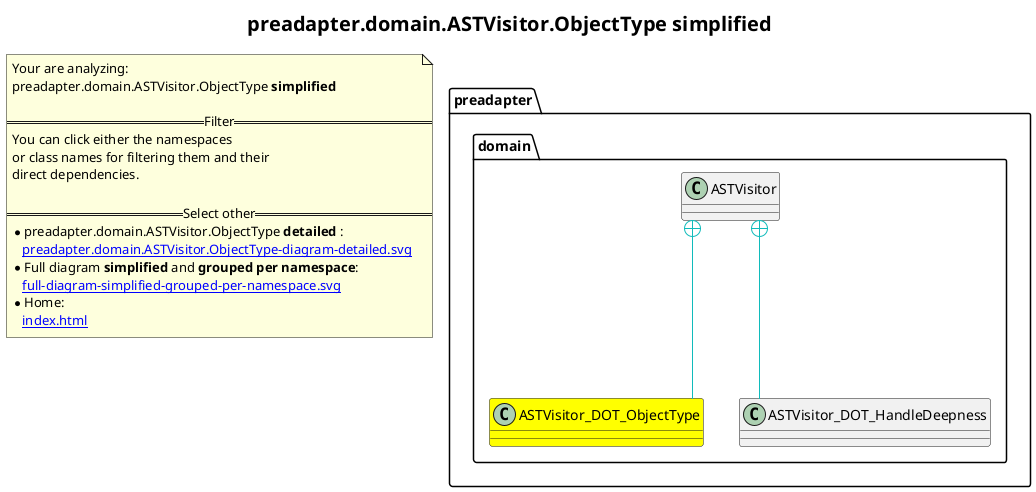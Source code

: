 @startuml
skinparam linetype ortho
title <size:20>preadapter.domain.ASTVisitor.ObjectType **simplified** </size>
note "Your are analyzing:\npreadapter.domain.ASTVisitor.ObjectType **simplified** \n\n==Filter==\nYou can click either the namespaces \nor class names for filtering them and their\ndirect dependencies.\n\n==Select other==\n* preadapter.domain.ASTVisitor.ObjectType **detailed** :\n   [[preadapter.domain.ASTVisitor.ObjectType-diagram-detailed.svg]]\n* Full diagram **simplified** and **grouped per namespace**:\n   [[full-diagram-simplified-grouped-per-namespace.svg]]\n* Home:\n   [[index.html]]" as FloatingNote
  class preadapter.domain.ASTVisitor_DOT_ObjectType [[preadapter.domain.ASTVisitor.ObjectType-diagram-simplified.svg]] #yellow {
  }
  class preadapter.domain.ASTVisitor [[preadapter.domain.ASTVisitor-diagram-simplified.svg]]  {
  }
  class preadapter.domain.ASTVisitor_DOT_HandleDeepness [[preadapter.domain.ASTVisitor.HandleDeepness-diagram-simplified.svg]]  {
  }
 ' *************************************** 
 ' *************************************** 
 ' *************************************** 
' Class relations extracted from namespace:
' preadapter.domain
preadapter.domain.ASTVisitor +-[#10BBBB]- preadapter.domain.ASTVisitor_DOT_ObjectType 
preadapter.domain.ASTVisitor +-[#10BBBB]- preadapter.domain.ASTVisitor_DOT_HandleDeepness 
preadapter.domain.ASTVisitor.HandleDeepness .[#6060BB].> preadapter.domain.ASTVisitor_DOT_ObjectType  : uses 
@enduml